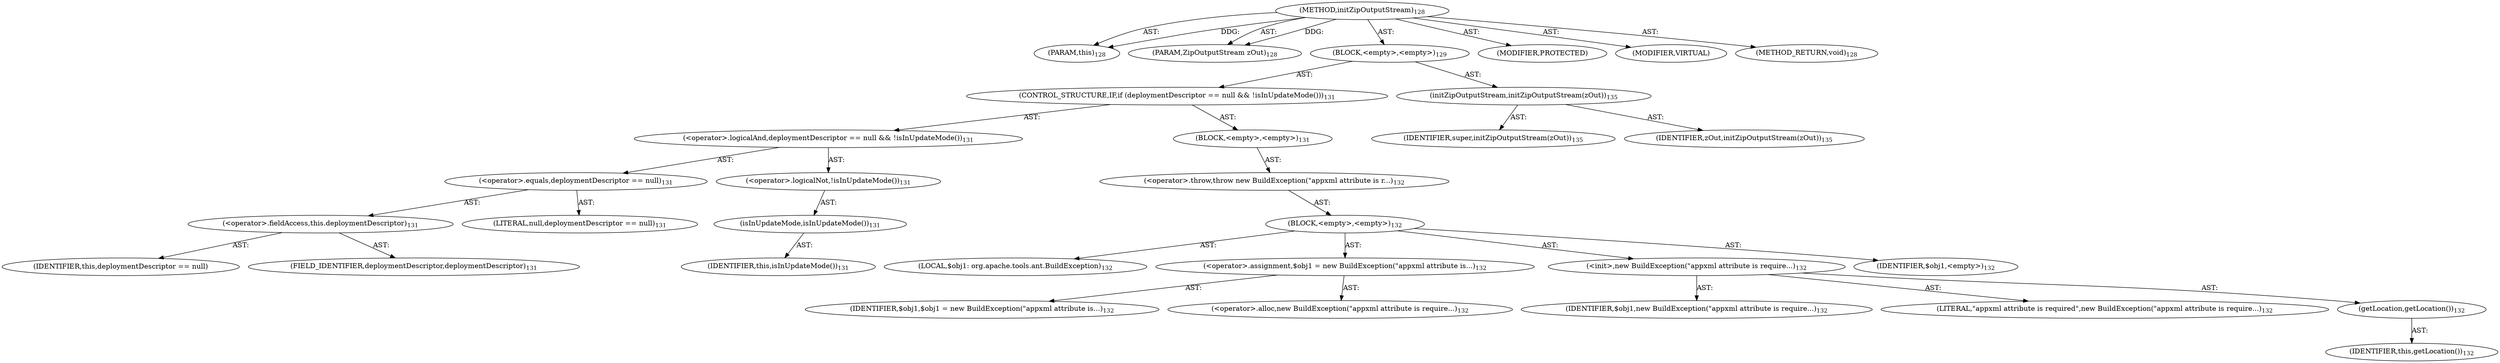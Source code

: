 digraph "initZipOutputStream" {  
"111669149700" [label = <(METHOD,initZipOutputStream)<SUB>128</SUB>> ]
"115964116993" [label = <(PARAM,this)<SUB>128</SUB>> ]
"115964117001" [label = <(PARAM,ZipOutputStream zOut)<SUB>128</SUB>> ]
"25769803782" [label = <(BLOCK,&lt;empty&gt;,&lt;empty&gt;)<SUB>129</SUB>> ]
"47244640257" [label = <(CONTROL_STRUCTURE,IF,if (deploymentDescriptor == null &amp;&amp; !isInUpdateMode()))<SUB>131</SUB>> ]
"30064771097" [label = <(&lt;operator&gt;.logicalAnd,deploymentDescriptor == null &amp;&amp; !isInUpdateMode())<SUB>131</SUB>> ]
"30064771098" [label = <(&lt;operator&gt;.equals,deploymentDescriptor == null)<SUB>131</SUB>> ]
"30064771099" [label = <(&lt;operator&gt;.fieldAccess,this.deploymentDescriptor)<SUB>131</SUB>> ]
"68719476761" [label = <(IDENTIFIER,this,deploymentDescriptor == null)> ]
"55834574852" [label = <(FIELD_IDENTIFIER,deploymentDescriptor,deploymentDescriptor)<SUB>131</SUB>> ]
"90194313222" [label = <(LITERAL,null,deploymentDescriptor == null)<SUB>131</SUB>> ]
"30064771100" [label = <(&lt;operator&gt;.logicalNot,!isInUpdateMode())<SUB>131</SUB>> ]
"30064771101" [label = <(isInUpdateMode,isInUpdateMode())<SUB>131</SUB>> ]
"68719476737" [label = <(IDENTIFIER,this,isInUpdateMode())<SUB>131</SUB>> ]
"25769803783" [label = <(BLOCK,&lt;empty&gt;,&lt;empty&gt;)<SUB>131</SUB>> ]
"30064771102" [label = <(&lt;operator&gt;.throw,throw new BuildException(&quot;appxml attribute is r...)<SUB>132</SUB>> ]
"25769803784" [label = <(BLOCK,&lt;empty&gt;,&lt;empty&gt;)<SUB>132</SUB>> ]
"94489280514" [label = <(LOCAL,$obj1: org.apache.tools.ant.BuildException)<SUB>132</SUB>> ]
"30064771103" [label = <(&lt;operator&gt;.assignment,$obj1 = new BuildException(&quot;appxml attribute is...)<SUB>132</SUB>> ]
"68719476762" [label = <(IDENTIFIER,$obj1,$obj1 = new BuildException(&quot;appxml attribute is...)<SUB>132</SUB>> ]
"30064771104" [label = <(&lt;operator&gt;.alloc,new BuildException(&quot;appxml attribute is require...)<SUB>132</SUB>> ]
"30064771105" [label = <(&lt;init&gt;,new BuildException(&quot;appxml attribute is require...)<SUB>132</SUB>> ]
"68719476763" [label = <(IDENTIFIER,$obj1,new BuildException(&quot;appxml attribute is require...)<SUB>132</SUB>> ]
"90194313223" [label = <(LITERAL,&quot;appxml attribute is required&quot;,new BuildException(&quot;appxml attribute is require...)<SUB>132</SUB>> ]
"30064771106" [label = <(getLocation,getLocation())<SUB>132</SUB>> ]
"68719476738" [label = <(IDENTIFIER,this,getLocation())<SUB>132</SUB>> ]
"68719476764" [label = <(IDENTIFIER,$obj1,&lt;empty&gt;)<SUB>132</SUB>> ]
"30064771107" [label = <(initZipOutputStream,initZipOutputStream(zOut))<SUB>135</SUB>> ]
"68719476765" [label = <(IDENTIFIER,super,initZipOutputStream(zOut))<SUB>135</SUB>> ]
"68719476766" [label = <(IDENTIFIER,zOut,initZipOutputStream(zOut))<SUB>135</SUB>> ]
"133143986188" [label = <(MODIFIER,PROTECTED)> ]
"133143986189" [label = <(MODIFIER,VIRTUAL)> ]
"128849018884" [label = <(METHOD_RETURN,void)<SUB>128</SUB>> ]
  "111669149700" -> "115964116993"  [ label = "AST: "] 
  "111669149700" -> "115964117001"  [ label = "AST: "] 
  "111669149700" -> "25769803782"  [ label = "AST: "] 
  "111669149700" -> "133143986188"  [ label = "AST: "] 
  "111669149700" -> "133143986189"  [ label = "AST: "] 
  "111669149700" -> "128849018884"  [ label = "AST: "] 
  "25769803782" -> "47244640257"  [ label = "AST: "] 
  "25769803782" -> "30064771107"  [ label = "AST: "] 
  "47244640257" -> "30064771097"  [ label = "AST: "] 
  "47244640257" -> "25769803783"  [ label = "AST: "] 
  "30064771097" -> "30064771098"  [ label = "AST: "] 
  "30064771097" -> "30064771100"  [ label = "AST: "] 
  "30064771098" -> "30064771099"  [ label = "AST: "] 
  "30064771098" -> "90194313222"  [ label = "AST: "] 
  "30064771099" -> "68719476761"  [ label = "AST: "] 
  "30064771099" -> "55834574852"  [ label = "AST: "] 
  "30064771100" -> "30064771101"  [ label = "AST: "] 
  "30064771101" -> "68719476737"  [ label = "AST: "] 
  "25769803783" -> "30064771102"  [ label = "AST: "] 
  "30064771102" -> "25769803784"  [ label = "AST: "] 
  "25769803784" -> "94489280514"  [ label = "AST: "] 
  "25769803784" -> "30064771103"  [ label = "AST: "] 
  "25769803784" -> "30064771105"  [ label = "AST: "] 
  "25769803784" -> "68719476764"  [ label = "AST: "] 
  "30064771103" -> "68719476762"  [ label = "AST: "] 
  "30064771103" -> "30064771104"  [ label = "AST: "] 
  "30064771105" -> "68719476763"  [ label = "AST: "] 
  "30064771105" -> "90194313223"  [ label = "AST: "] 
  "30064771105" -> "30064771106"  [ label = "AST: "] 
  "30064771106" -> "68719476738"  [ label = "AST: "] 
  "30064771107" -> "68719476765"  [ label = "AST: "] 
  "30064771107" -> "68719476766"  [ label = "AST: "] 
  "111669149700" -> "115964116993"  [ label = "DDG: "] 
  "111669149700" -> "115964117001"  [ label = "DDG: "] 
}
